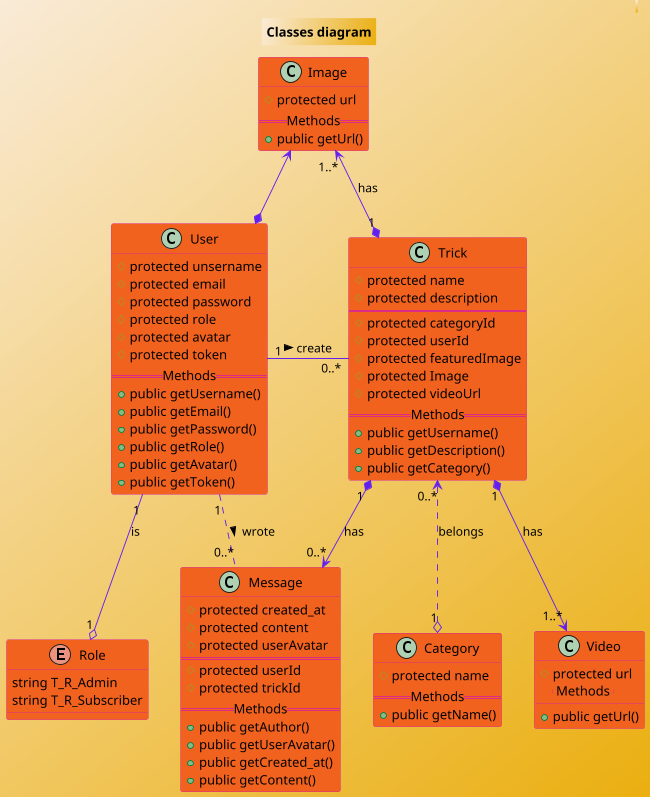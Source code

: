 @startuml Classes diagram

skinparam backgroundcolor AntiqueWhite/#EBAF10
scale 650 width

skinparam class {
    BackgroundColor #F2621F
    ArrowColor #631FF2
    BorderColor #DB2790
}

header ""

TITLE "Classes diagram"

class Trick {
    # protected name
    # protected description
    ====
    # protected categoryId
    # protected userId
    # protected featuredImage
    # protected Image
    # protected videoUrl
    == Methods ==
    + public getUsername()
    + public getDescription()
    + public getCategory()
}

class Image {
    # protected url
    == Methods ==
    + public getUrl()
}

class Video {
 # protected url
    == Methods ==
    + public getUrl()
}

class Message {
    # protected created_at
    # protected content
    # protected userAvatar
    ====
    # protected userId
    # protected trickId
    == Methods ==
    + public getAuthor()
    + public getUserAvatar()
    + public getCreated_at()
    + public getContent()
}

class User {
    # protected unsername
    # protected email
    # protected password
    # protected role
    # protected avatar
    # protected token
    == Methods ==
    + public getUsername()
    + public getEmail()
    + public getPassword()
    + public getRole()
    + public getAvatar()
    + public getToken()
}
'  enum class
enum Role {
    string T_R_Admin
    string T_R_Subscriber
}

class Category {
    # protected name
    == Methods ==
    + public getName()
}


' ------------------------ Memo ------------------------
' si je créé un trick je créé les composants
'  peuvent être créé avant un agrégat
' agrégation pas d'appartenance o
' composition imlpique destruction *
' message -> trick : trick accede a une instance de message
' ligne pointillés montre dépendance
' ligne continue montre association
' ------------------------ Memo ------------------------

Trick "0..*" <..o "1" Category : belongs
Trick " 1 " *-> "0..*" Message :has
User "1" --o "1" Role : is
User "1" - "0..*" Trick : > create
User "1" .. "0..*" Message : wrote >
Trick "1" *--> "1..*" Image : has
Video "1..*" <-up-* "1" Trick : has
User *-Up-> Image

@enduml
